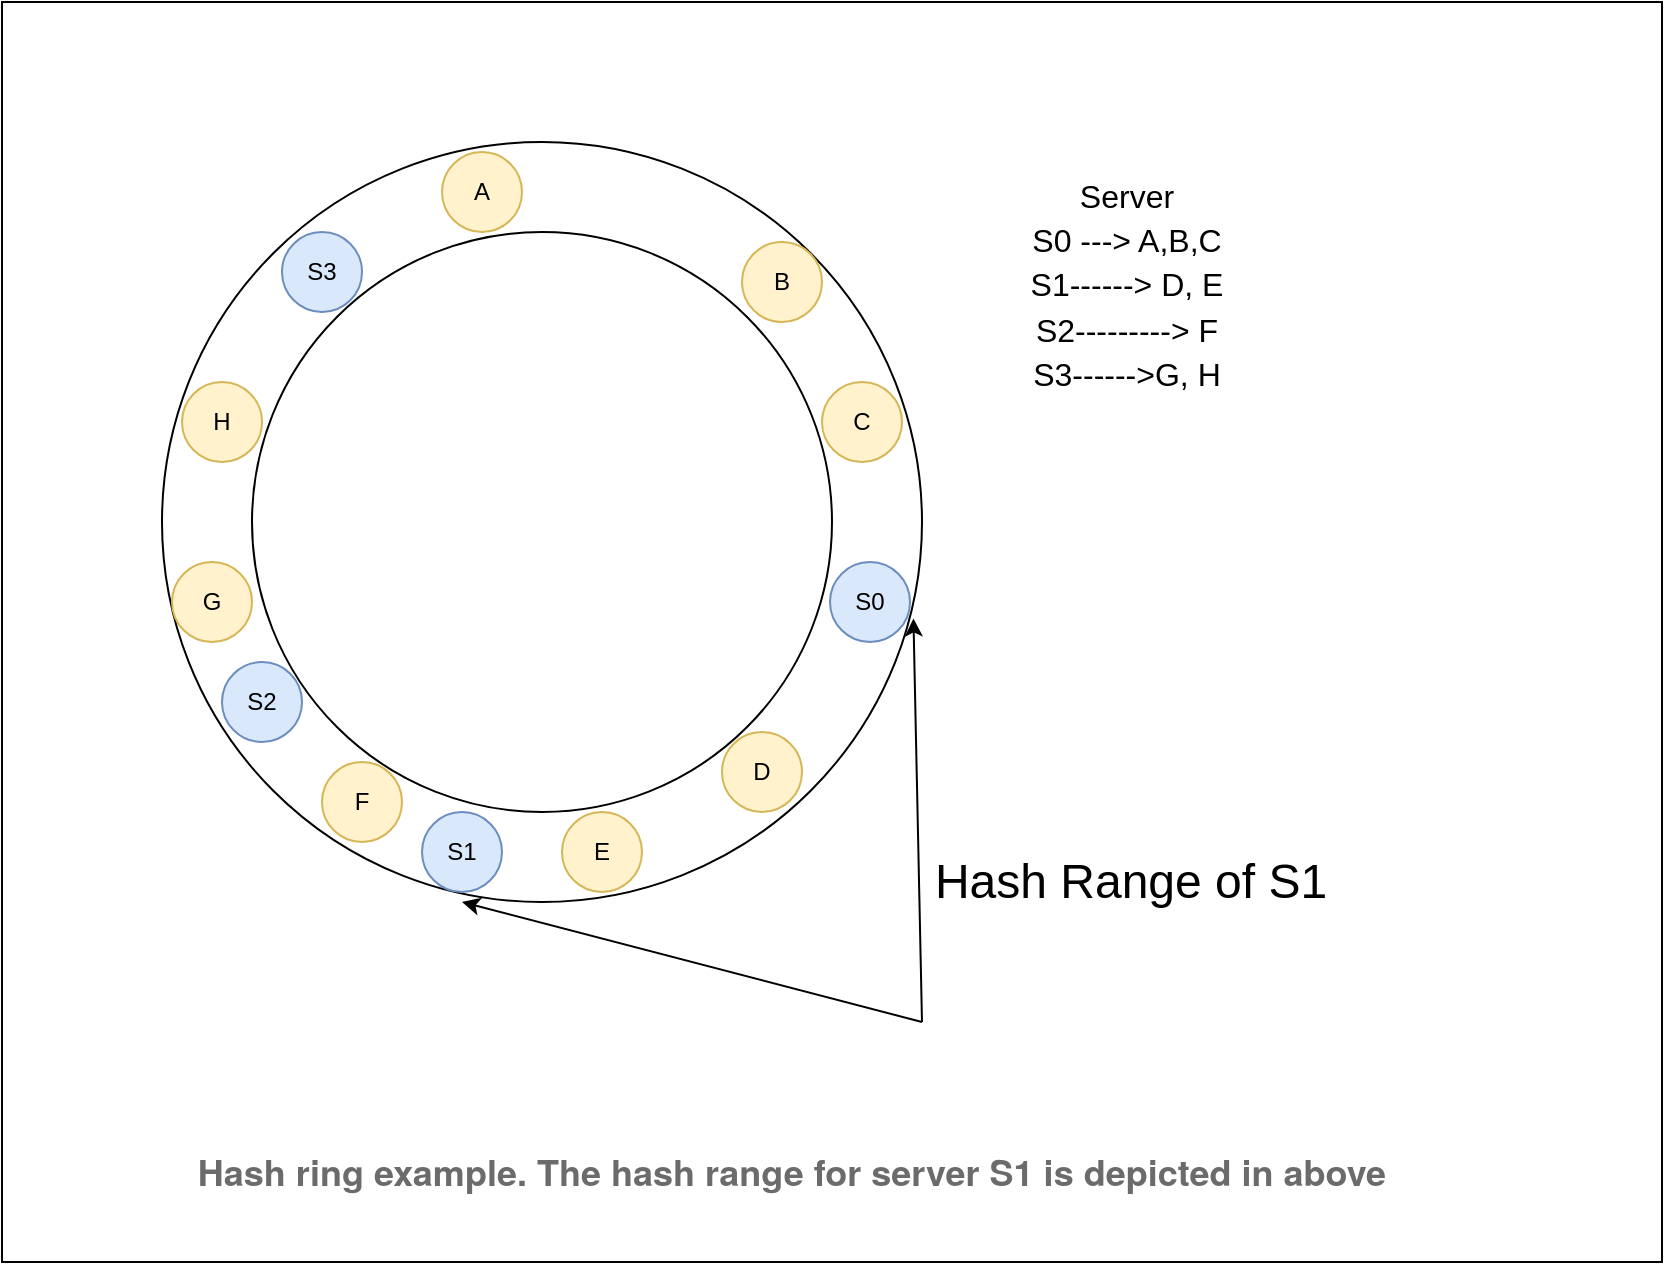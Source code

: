 <mxfile version="24.7.1" type="device">
  <diagram name="Page-1" id="TcDiQN1JeJaWo3jdCZd5">
    <mxGraphModel dx="1237" dy="754" grid="1" gridSize="10" guides="1" tooltips="1" connect="1" arrows="1" fold="1" page="1" pageScale="1" pageWidth="827" pageHeight="1169" math="0" shadow="0">
      <root>
        <mxCell id="0" />
        <mxCell id="1" parent="0" />
        <mxCell id="rntFgLfmuWbcoeCOks6G-1" value="" style="ellipse;whiteSpace=wrap;html=1;aspect=fixed;" vertex="1" parent="1">
          <mxGeometry x="80" y="70" width="380" height="380" as="geometry" />
        </mxCell>
        <mxCell id="rntFgLfmuWbcoeCOks6G-2" value="" style="ellipse;whiteSpace=wrap;html=1;aspect=fixed;" vertex="1" parent="1">
          <mxGeometry x="125" y="115" width="290" height="290" as="geometry" />
        </mxCell>
        <mxCell id="rntFgLfmuWbcoeCOks6G-3" value="A" style="ellipse;whiteSpace=wrap;html=1;aspect=fixed;fillColor=#fff2cc;strokeColor=#d6b656;" vertex="1" parent="1">
          <mxGeometry x="220" y="75" width="40" height="40" as="geometry" />
        </mxCell>
        <mxCell id="rntFgLfmuWbcoeCOks6G-4" value="S3" style="ellipse;whiteSpace=wrap;html=1;aspect=fixed;fillColor=#dae8fc;strokeColor=#6c8ebf;" vertex="1" parent="1">
          <mxGeometry x="140" y="115" width="40" height="40" as="geometry" />
        </mxCell>
        <mxCell id="rntFgLfmuWbcoeCOks6G-5" value="H" style="ellipse;whiteSpace=wrap;html=1;aspect=fixed;fillColor=#fff2cc;strokeColor=#d6b656;" vertex="1" parent="1">
          <mxGeometry x="90" y="190" width="40" height="40" as="geometry" />
        </mxCell>
        <mxCell id="rntFgLfmuWbcoeCOks6G-6" value="G" style="ellipse;whiteSpace=wrap;html=1;aspect=fixed;fillColor=#fff2cc;strokeColor=#d6b656;" vertex="1" parent="1">
          <mxGeometry x="85" y="280" width="40" height="40" as="geometry" />
        </mxCell>
        <mxCell id="rntFgLfmuWbcoeCOks6G-7" value="S2" style="ellipse;whiteSpace=wrap;html=1;aspect=fixed;fillColor=#dae8fc;strokeColor=#6c8ebf;" vertex="1" parent="1">
          <mxGeometry x="110" y="330" width="40" height="40" as="geometry" />
        </mxCell>
        <mxCell id="rntFgLfmuWbcoeCOks6G-8" value="F" style="ellipse;whiteSpace=wrap;html=1;aspect=fixed;fillColor=#fff2cc;strokeColor=#d6b656;" vertex="1" parent="1">
          <mxGeometry x="160" y="380" width="40" height="40" as="geometry" />
        </mxCell>
        <mxCell id="rntFgLfmuWbcoeCOks6G-9" value="S1" style="ellipse;whiteSpace=wrap;html=1;aspect=fixed;fillColor=#dae8fc;strokeColor=#6c8ebf;" vertex="1" parent="1">
          <mxGeometry x="210" y="405" width="40" height="40" as="geometry" />
        </mxCell>
        <mxCell id="rntFgLfmuWbcoeCOks6G-11" value="D" style="ellipse;whiteSpace=wrap;html=1;aspect=fixed;fillColor=#fff2cc;strokeColor=#d6b656;" vertex="1" parent="1">
          <mxGeometry x="360" y="365" width="40" height="40" as="geometry" />
        </mxCell>
        <mxCell id="rntFgLfmuWbcoeCOks6G-12" value="S0" style="ellipse;whiteSpace=wrap;html=1;aspect=fixed;fillColor=#dae8fc;strokeColor=#6c8ebf;" vertex="1" parent="1">
          <mxGeometry x="414" y="280" width="40" height="40" as="geometry" />
        </mxCell>
        <mxCell id="rntFgLfmuWbcoeCOks6G-13" value="C" style="ellipse;whiteSpace=wrap;html=1;aspect=fixed;fillColor=#fff2cc;strokeColor=#d6b656;" vertex="1" parent="1">
          <mxGeometry x="410" y="190" width="40" height="40" as="geometry" />
        </mxCell>
        <mxCell id="rntFgLfmuWbcoeCOks6G-14" value="B" style="ellipse;whiteSpace=wrap;html=1;aspect=fixed;fillColor=#fff2cc;strokeColor=#d6b656;" vertex="1" parent="1">
          <mxGeometry x="370" y="120" width="40" height="40" as="geometry" />
        </mxCell>
        <mxCell id="rntFgLfmuWbcoeCOks6G-15" value="E" style="ellipse;whiteSpace=wrap;html=1;aspect=fixed;fillColor=#fff2cc;strokeColor=#d6b656;" vertex="1" parent="1">
          <mxGeometry x="280" y="405" width="40" height="40" as="geometry" />
        </mxCell>
        <mxCell id="rntFgLfmuWbcoeCOks6G-20" value="&lt;table style=&quot;border-collapse: collapse; width: 65pt;&quot; width=&quot;87&quot; cellspacing=&quot;0&quot; cellpadding=&quot;0&quot; border=&quot;0&quot;&gt;&lt;colgroup&gt;&lt;col style=&quot;width: 65pt;&quot; width=&quot;87&quot;&gt;&lt;/colgroup&gt;&lt;tbody&gt;&lt;tr style=&quot;height: 16pt;&quot; height=&quot;21&quot;&gt;&lt;td style=&quot;padding-top: 1px; padding-right: 1px; padding-left: 1px; font-size: 12pt; font-family: &amp;quot;Aptos Narrow&amp;quot;, sans-serif; vertical-align: bottom; border: none; text-wrap: nowrap; height: 16pt; width: 65pt;&quot; width=&quot;87&quot; height=&quot;21&quot;&gt;Server&lt;/td&gt;&lt;/tr&gt;&lt;tr style=&quot;height: 16pt;&quot; height=&quot;21&quot;&gt;&lt;td style=&quot;padding-top: 1px; padding-right: 1px; padding-left: 1px; font-size: 12pt; font-family: &amp;quot;Aptos Narrow&amp;quot;, sans-serif; vertical-align: bottom; border: none; text-wrap: nowrap; height: 16pt;&quot; height=&quot;21&quot;&gt;S0 ---&amp;gt; A,B,C&lt;/td&gt;&lt;/tr&gt;&lt;tr style=&quot;height: 16pt;&quot; height=&quot;21&quot;&gt;&lt;td style=&quot;padding-top: 1px; padding-right: 1px; padding-left: 1px; font-size: 12pt; font-family: &amp;quot;Aptos Narrow&amp;quot;, sans-serif; vertical-align: bottom; border: none; text-wrap: nowrap; height: 16pt;&quot; height=&quot;21&quot;&gt;S1------&amp;gt; D, E&lt;/td&gt;&lt;/tr&gt;&lt;tr style=&quot;height: 16pt;&quot; height=&quot;21&quot;&gt;&lt;td style=&quot;padding-top: 1px; padding-right: 1px; padding-left: 1px; font-size: 12pt; font-family: &amp;quot;Aptos Narrow&amp;quot;, sans-serif; vertical-align: bottom; border: none; text-wrap: nowrap; height: 16pt;&quot; height=&quot;21&quot;&gt;S2---------&amp;gt; F&lt;/td&gt;&lt;/tr&gt;&lt;tr style=&quot;height: 16pt;&quot; height=&quot;21&quot;&gt;&lt;td style=&quot;padding-top: 1px; padding-right: 1px; padding-left: 1px; font-size: 12pt; font-family: &amp;quot;Aptos Narrow&amp;quot;, sans-serif; vertical-align: bottom; border: none; text-wrap: nowrap; height: 16pt;&quot; height=&quot;21&quot;&gt;S3------&amp;gt;G, H&lt;/td&gt;&lt;/tr&gt;&lt;/tbody&gt;&lt;/table&gt;" style="text;html=1;align=center;verticalAlign=middle;whiteSpace=wrap;rounded=0;" vertex="1" parent="1">
          <mxGeometry x="500" y="60" width="125" height="160" as="geometry" />
        </mxCell>
        <mxCell id="rntFgLfmuWbcoeCOks6G-23" value="&lt;span style=&quot;color: rgb(107, 107, 107); font-family: sohne, &amp;quot;Helvetica Neue&amp;quot;, Helvetica, Arial, sans-serif; font-style: normal; font-variant-ligatures: normal; font-variant-caps: normal; letter-spacing: normal; orphans: 2; text-align: center; text-indent: 0px; text-transform: none; widows: 2; word-spacing: 0px; -webkit-text-stroke-width: 0px; white-space: normal; background-color: rgb(255, 255, 255); text-decoration-thickness: initial; text-decoration-style: initial; text-decoration-color: initial; float: none; display: inline !important;&quot;&gt;&lt;font style=&quot;font-size: 18px;&quot;&gt;&lt;b&gt;Hash ring example. The hash range for server S1 is depicted in above&lt;/b&gt;&lt;/font&gt;&lt;/span&gt;" style="text;html=1;align=center;verticalAlign=middle;whiteSpace=wrap;rounded=0;" vertex="1" parent="1">
          <mxGeometry x="85" y="570" width="620" height="30" as="geometry" />
        </mxCell>
        <mxCell id="rntFgLfmuWbcoeCOks6G-27" value="" style="endArrow=classic;html=1;rounded=0;" edge="1" parent="1">
          <mxGeometry width="50" height="50" relative="1" as="geometry">
            <mxPoint x="460" y="510" as="sourcePoint" />
            <mxPoint x="230" y="450" as="targetPoint" />
          </mxGeometry>
        </mxCell>
        <mxCell id="rntFgLfmuWbcoeCOks6G-28" value="" style="endArrow=classic;html=1;rounded=0;entryX=1.043;entryY=0.705;entryDx=0;entryDy=0;entryPerimeter=0;" edge="1" parent="1" target="rntFgLfmuWbcoeCOks6G-12">
          <mxGeometry width="50" height="50" relative="1" as="geometry">
            <mxPoint x="460" y="510" as="sourcePoint" />
            <mxPoint x="500" y="430" as="targetPoint" />
          </mxGeometry>
        </mxCell>
        <mxCell id="rntFgLfmuWbcoeCOks6G-30" value="&lt;font style=&quot;font-size: 24px;&quot;&gt;Hash Range of S1&lt;/font&gt;" style="text;html=1;align=center;verticalAlign=middle;resizable=0;points=[];autosize=1;strokeColor=none;fillColor=none;" vertex="1" parent="1">
          <mxGeometry x="454" y="420" width="220" height="40" as="geometry" />
        </mxCell>
        <mxCell id="rntFgLfmuWbcoeCOks6G-31" value="" style="rounded=0;whiteSpace=wrap;html=1;fillOpacity=0;" vertex="1" parent="1">
          <mxGeometry width="830" height="630" as="geometry" />
        </mxCell>
      </root>
    </mxGraphModel>
  </diagram>
</mxfile>

